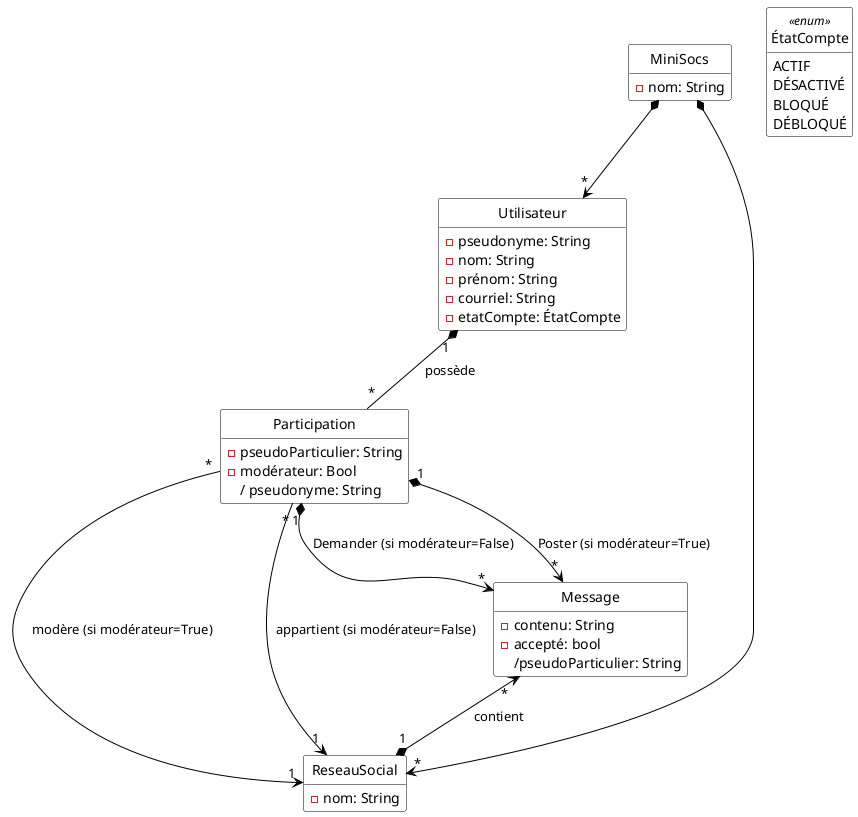 @startuml

'Diagramme de classes (PlantUML)'

'Configuration charte graphique'
hide empty methods
hide circle
skinparam class {
  BackgroundColor White
  ArrowColor Black
  BorderColor Black
}

'Classes, énumérations, etc.'
class MiniSocs {
  - nom: String
}

class Utilisateur {
  - pseudonyme: String
  - nom: String
  - prénom: String
  - courriel: String
  - etatCompte: ÉtatCompte
}
enum ÉtatCompte <<enum>> {
  ACTIF
  DÉSACTIVÉ
  BLOQUÉ
  DÉBLOQUÉ
}

class Participation {
  - pseudoParticulier: String
  - modérateur: Bool
  / pseudonyme: String
}

class ReseauSocial {
  - nom: String
}

class Message {
  - contenu: String
  - accepté: bool
  /pseudoParticulier: String
}

'Associations, etc.'
MiniSocs *--> "*" Utilisateur
Utilisateur "1" *-- "*" Participation: possède
Participation "*" --> "1" ReseauSocial: modère (si modérateur=True)
Participation "*" --> "1" ReseauSocial: appartient (si modérateur=False)
Participation "1" *--> "*" Message: Demander (si modérateur=False)
Participation "1" *--> "*" Message: Poster (si modérateur=True)
Message "*" <--* "1" ReseauSocial: contient
MiniSocs *--> "*" ReseauSocial

'Au besoin, aides pour le positionnement'

@enduml
